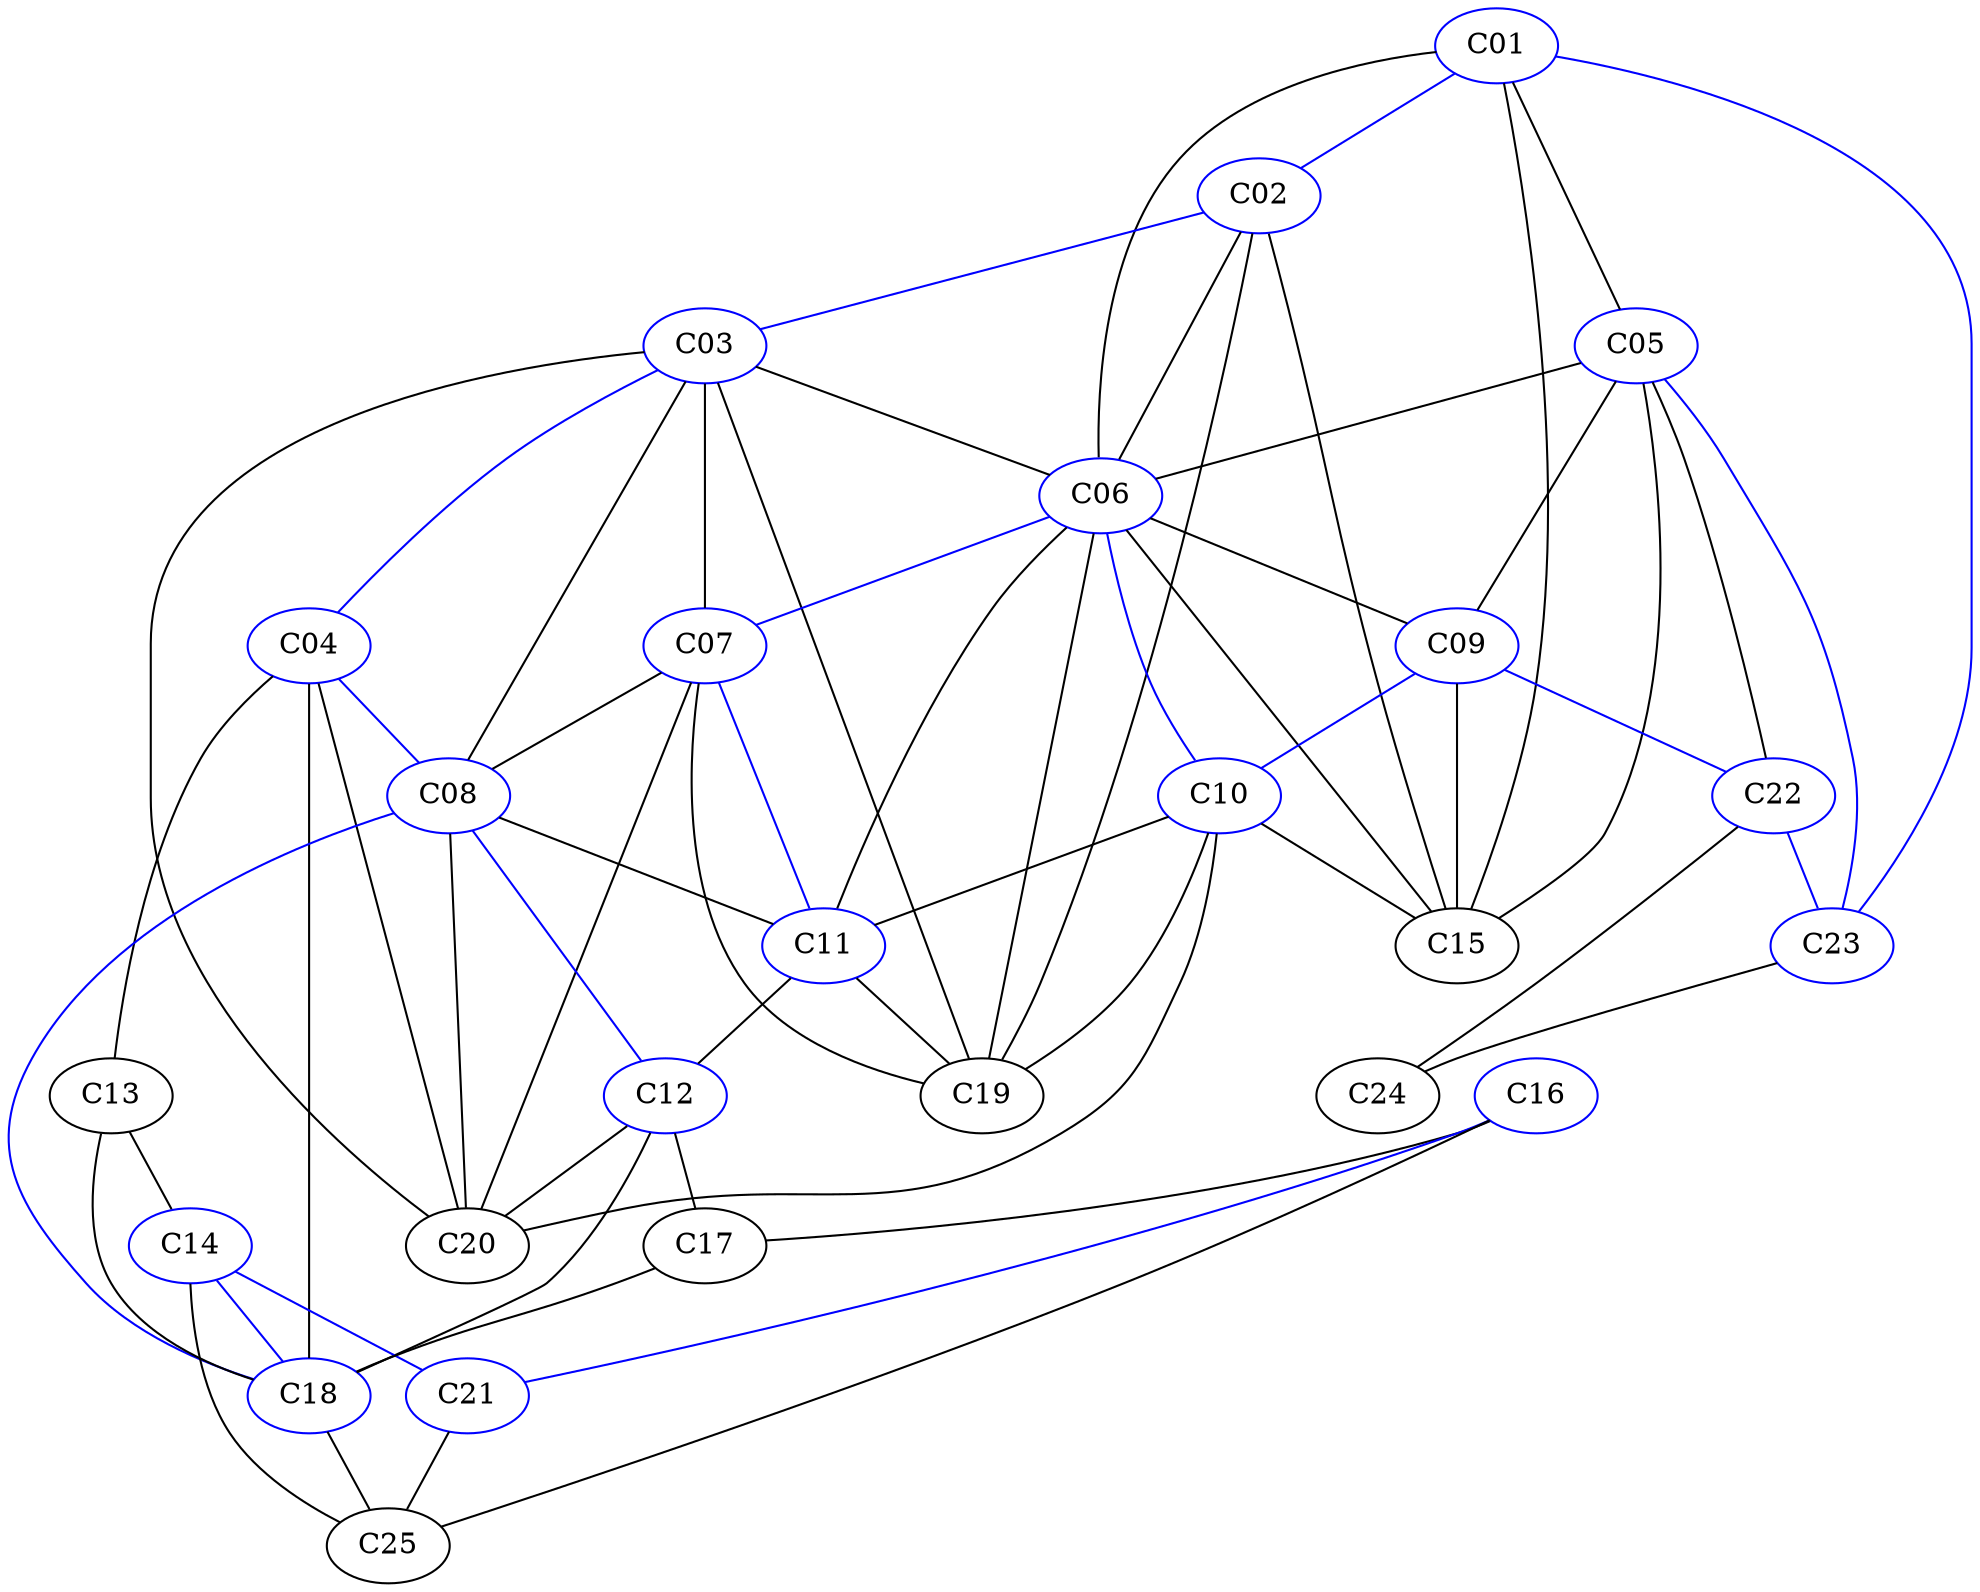 strict graph G {
  1 [ color="blue" label="C01" ];
  2 [ color="blue" label="C02" ];
  3 [ color="blue" label="C03" ];
  4 [ color="blue" label="C04" ];
  5 [ color="blue" label="C05" ];
  6 [ color="blue" label="C06" ];
  7 [ color="blue" label="C07" ];
  8 [ color="blue" label="C08" ];
  9 [ color="blue" label="C09" ];
  10 [ color="blue" label="C10" ];
  11 [ color="blue" label="C11" ];
  12 [ color="blue" label="C12" ];
  13 [ color="blank" label="C13" ];
  14 [ color="blue" label="C14" ];
  15 [ color="blank" label="C15" ];
  16 [ color="blue" label="C16" ];
  17 [ color="blank" label="C17" ];
  18 [ color="blue" label="C18" ];
  19 [ color="blank" label="C19" ];
  20 [ color="blank" label="C20" ];
  21 [ color="blue" label="C21" ];
  22 [ color="blue" label="C22" ];
  23 [ color="blue" label="C23" ];
  24 [ color="blank" label="C24" ];
  25 [ color="blank" label="C25" ];
  1 -- 2 [ color="blue" ];
  1 -- 5 [ color="blank" ];
  1 -- 6 [ color="blank" ];
  1 -- 15 [ color="blank" ];
  1 -- 23 [ color="blue" ];
  2 -- 3 [ color="blue" ];
  2 -- 6 [ color="blank" ];
  2 -- 15 [ color="blank" ];
  2 -- 19 [ color="blank" ];
  3 -- 4 [ color="blue" ];
  3 -- 6 [ color="blank" ];
  3 -- 7 [ color="blank" ];
  3 -- 8 [ color="blank" ];
  3 -- 19 [ color="blank" ];
  3 -- 20 [ color="blank" ];
  4 -- 8 [ color="blue" ];
  4 -- 13 [ color="blank" ];
  4 -- 18 [ color="blank" ];
  4 -- 20 [ color="blank" ];
  5 -- 6 [ color="blank" ];
  5 -- 9 [ color="blank" ];
  5 -- 15 [ color="blank" ];
  5 -- 22 [ color="blank" ];
  5 -- 23 [ color="blue" ];
  6 -- 7 [ color="blue" ];
  6 -- 9 [ color="blank" ];
  6 -- 10 [ color="blue" ];
  6 -- 11 [ color="blank" ];
  6 -- 15 [ color="blank" ];
  6 -- 19 [ color="blank" ];
  7 -- 8 [ color="blank" ];
  7 -- 11 [ color="blue" ];
  7 -- 19 [ color="blank" ];
  7 -- 20 [ color="blank" ];
  8 -- 11 [ color="blank" ];
  8 -- 12 [ color="blue" ];
  8 -- 18 [ color="blue" ];
  8 -- 20 [ color="blank" ];
  9 -- 10 [ color="blue" ];
  9 -- 15 [ color="blank" ];
  9 -- 22 [ color="blue" ];
  10 -- 11 [ color="blank" ];
  10 -- 15 [ color="blank" ];
  10 -- 19 [ color="blank" ];
  10 -- 20 [ color="blank" ];
  11 -- 12 [ color="blank" ];
  11 -- 19 [ color="blank" ];
  12 -- 17 [ color="blank" ];
  12 -- 18 [ color="blank" ];
  12 -- 20 [ color="blank" ];
  13 -- 14 [ color="blank" ];
  13 -- 18 [ color="blank" ];
  14 -- 18 [ color="blue" ];
  14 -- 21 [ color="blue" ];
  14 -- 25 [ color="blank" ];
  16 -- 17 [ color="blank" ];
  16 -- 21 [ color="blue" ];
  16 -- 25 [ color="blank" ];
  17 -- 18 [ color="blank" ];
  18 -- 25 [ color="blank" ];
  21 -- 25 [ color="blank" ];
  22 -- 23 [ color="blue" ];
  22 -- 24 [ color="blank" ];
  23 -- 24 [ color="blank" ];
}
